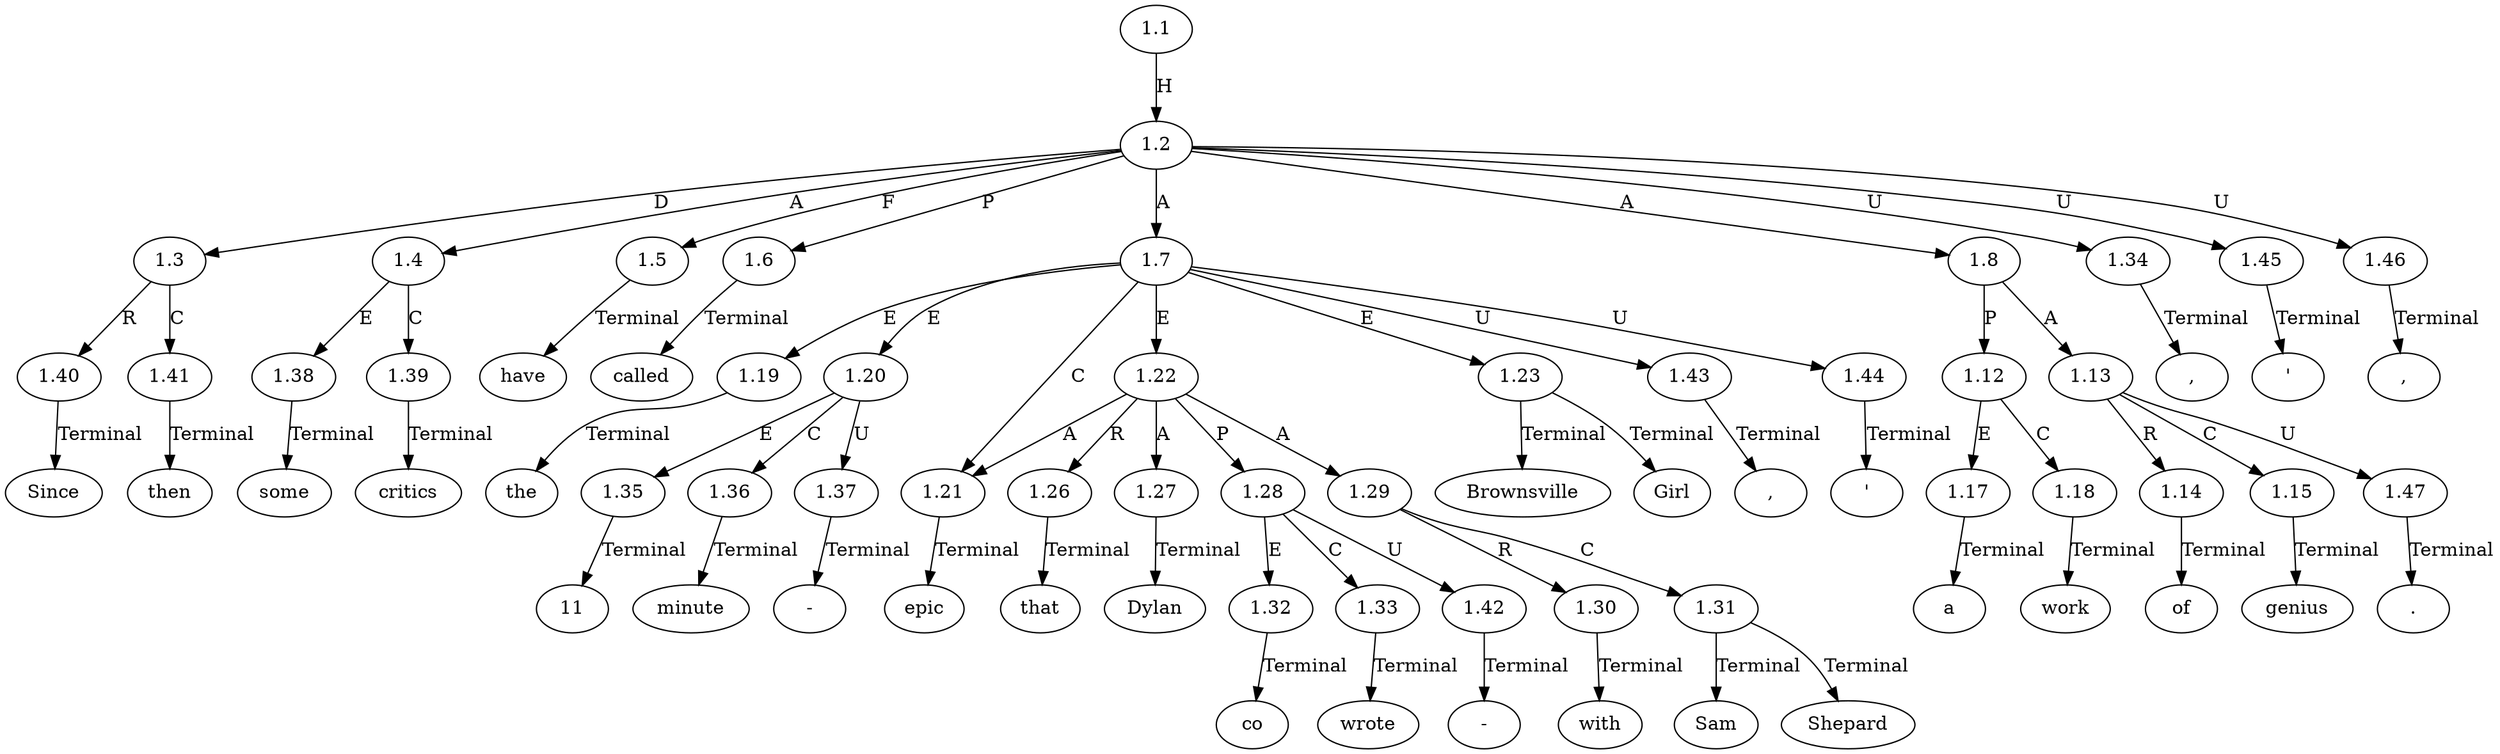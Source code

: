 // Graph
digraph {
	0.1 [label=Since ordering=out]
	0.10 [label="-" ordering=out]
	0.11 [label=minute ordering=out]
	0.12 [label=epic ordering=out]
	0.13 [label=that ordering=out]
	0.14 [label=Dylan ordering=out]
	0.15 [label=co ordering=out]
	0.16 [label="-" ordering=out]
	0.17 [label=wrote ordering=out]
	0.18 [label=with ordering=out]
	0.19 [label=Sam ordering=out]
	0.2 [label=then ordering=out]
	0.20 [label=Shepard ordering=out]
	0.21 [label="," ordering=out]
	0.22 [label="'" ordering=out]
	0.23 [label=Brownsville ordering=out]
	0.24 [label=Girl ordering=out]
	0.25 [label="'" ordering=out]
	0.26 [label="," ordering=out]
	0.27 [label=a ordering=out]
	0.28 [label=work ordering=out]
	0.29 [label=of ordering=out]
	0.3 [label="," ordering=out]
	0.30 [label=genius ordering=out]
	0.31 [label="." ordering=out]
	0.4 [label=some ordering=out]
	0.5 [label=critics ordering=out]
	0.6 [label=have ordering=out]
	0.7 [label=called ordering=out]
	0.8 [label=the ordering=out]
	0.9 [label=11 ordering=out]
	1.1 [label=1.1 ordering=out]
	1.2 [label=1.2 ordering=out]
	1.3 [label=1.3 ordering=out]
	1.4 [label=1.4 ordering=out]
	1.5 [label=1.5 ordering=out]
	1.6 [label=1.6 ordering=out]
	1.7 [label=1.7 ordering=out]
	1.8 [label=1.8 ordering=out]
	1.12 [label=1.12 ordering=out]
	1.13 [label=1.13 ordering=out]
	1.14 [label=1.14 ordering=out]
	1.15 [label=1.15 ordering=out]
	1.17 [label=1.17 ordering=out]
	1.18 [label=1.18 ordering=out]
	1.19 [label=1.19 ordering=out]
	1.20 [label=1.20 ordering=out]
	1.21 [label=1.21 ordering=out]
	1.22 [label=1.22 ordering=out]
	1.23 [label=1.23 ordering=out]
	1.26 [label=1.26 ordering=out]
	1.27 [label=1.27 ordering=out]
	1.28 [label=1.28 ordering=out]
	1.29 [label=1.29 ordering=out]
	1.30 [label=1.30 ordering=out]
	1.31 [label=1.31 ordering=out]
	1.32 [label=1.32 ordering=out]
	1.33 [label=1.33 ordering=out]
	1.34 [label=1.34 ordering=out]
	1.35 [label=1.35 ordering=out]
	1.36 [label=1.36 ordering=out]
	1.37 [label=1.37 ordering=out]
	1.38 [label=1.38 ordering=out]
	1.39 [label=1.39 ordering=out]
	1.40 [label=1.40 ordering=out]
	1.41 [label=1.41 ordering=out]
	1.42 [label=1.42 ordering=out]
	1.43 [label=1.43 ordering=out]
	1.44 [label=1.44 ordering=out]
	1.45 [label=1.45 ordering=out]
	1.46 [label=1.46 ordering=out]
	1.47 [label=1.47 ordering=out]
	1.1 -> 1.2 [label=H ordering=out]
	1.2 -> 1.3 [label=D ordering=out]
	1.2 -> 1.4 [label=A ordering=out]
	1.2 -> 1.5 [label=F ordering=out]
	1.2 -> 1.6 [label=P ordering=out]
	1.2 -> 1.7 [label=A ordering=out]
	1.2 -> 1.8 [label=A ordering=out]
	1.2 -> 1.34 [label=U ordering=out]
	1.2 -> 1.45 [label=U ordering=out]
	1.2 -> 1.46 [label=U ordering=out]
	1.3 -> 1.40 [label=R ordering=out]
	1.3 -> 1.41 [label=C ordering=out]
	1.4 -> 1.38 [label=E ordering=out]
	1.4 -> 1.39 [label=C ordering=out]
	1.5 -> 0.6 [label=Terminal ordering=out]
	1.6 -> 0.7 [label=Terminal ordering=out]
	1.7 -> 1.19 [label=E ordering=out]
	1.7 -> 1.20 [label=E ordering=out]
	1.7 -> 1.21 [label=C ordering=out]
	1.7 -> 1.22 [label=E ordering=out]
	1.7 -> 1.23 [label=E ordering=out]
	1.7 -> 1.43 [label=U ordering=out]
	1.7 -> 1.44 [label=U ordering=out]
	1.8 -> 1.12 [label=P ordering=out]
	1.8 -> 1.13 [label=A ordering=out]
	1.12 -> 1.17 [label=E ordering=out]
	1.12 -> 1.18 [label=C ordering=out]
	1.13 -> 1.14 [label=R ordering=out]
	1.13 -> 1.15 [label=C ordering=out]
	1.13 -> 1.47 [label=U ordering=out]
	1.14 -> 0.29 [label=Terminal ordering=out]
	1.15 -> 0.30 [label=Terminal ordering=out]
	1.17 -> 0.27 [label=Terminal ordering=out]
	1.18 -> 0.28 [label=Terminal ordering=out]
	1.19 -> 0.8 [label=Terminal ordering=out]
	1.20 -> 1.35 [label=E ordering=out]
	1.20 -> 1.36 [label=C ordering=out]
	1.20 -> 1.37 [label=U ordering=out]
	1.21 -> 0.12 [label=Terminal ordering=out]
	1.22 -> 1.21 [label=A ordering=out]
	1.22 -> 1.26 [label=R ordering=out]
	1.22 -> 1.27 [label=A ordering=out]
	1.22 -> 1.28 [label=P ordering=out]
	1.22 -> 1.29 [label=A ordering=out]
	1.23 -> 0.23 [label=Terminal ordering=out]
	1.23 -> 0.24 [label=Terminal ordering=out]
	1.26 -> 0.13 [label=Terminal ordering=out]
	1.27 -> 0.14 [label=Terminal ordering=out]
	1.28 -> 1.32 [label=E ordering=out]
	1.28 -> 1.33 [label=C ordering=out]
	1.28 -> 1.42 [label=U ordering=out]
	1.29 -> 1.30 [label=R ordering=out]
	1.29 -> 1.31 [label=C ordering=out]
	1.30 -> 0.18 [label=Terminal ordering=out]
	1.31 -> 0.19 [label=Terminal ordering=out]
	1.31 -> 0.20 [label=Terminal ordering=out]
	1.32 -> 0.15 [label=Terminal ordering=out]
	1.33 -> 0.17 [label=Terminal ordering=out]
	1.34 -> 0.3 [label=Terminal ordering=out]
	1.35 -> 0.9 [label=Terminal ordering=out]
	1.36 -> 0.11 [label=Terminal ordering=out]
	1.37 -> 0.10 [label=Terminal ordering=out]
	1.38 -> 0.4 [label=Terminal ordering=out]
	1.39 -> 0.5 [label=Terminal ordering=out]
	1.40 -> 0.1 [label=Terminal ordering=out]
	1.41 -> 0.2 [label=Terminal ordering=out]
	1.42 -> 0.16 [label=Terminal ordering=out]
	1.43 -> 0.21 [label=Terminal ordering=out]
	1.44 -> 0.22 [label=Terminal ordering=out]
	1.45 -> 0.25 [label=Terminal ordering=out]
	1.46 -> 0.26 [label=Terminal ordering=out]
	1.47 -> 0.31 [label=Terminal ordering=out]
}
